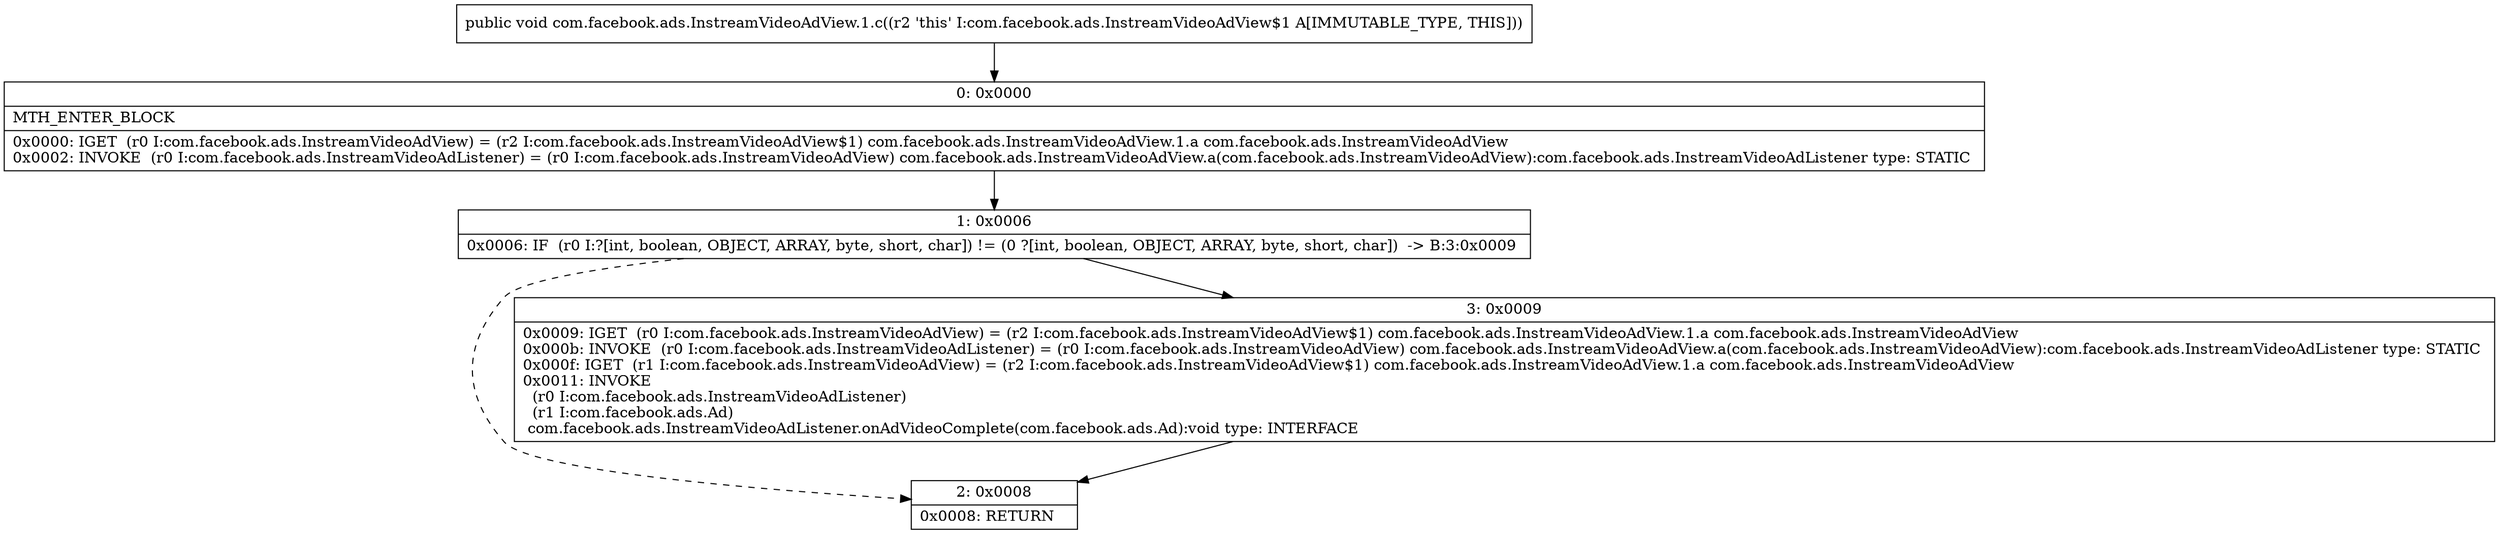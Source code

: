 digraph "CFG forcom.facebook.ads.InstreamVideoAdView.1.c()V" {
Node_0 [shape=record,label="{0\:\ 0x0000|MTH_ENTER_BLOCK\l|0x0000: IGET  (r0 I:com.facebook.ads.InstreamVideoAdView) = (r2 I:com.facebook.ads.InstreamVideoAdView$1) com.facebook.ads.InstreamVideoAdView.1.a com.facebook.ads.InstreamVideoAdView \l0x0002: INVOKE  (r0 I:com.facebook.ads.InstreamVideoAdListener) = (r0 I:com.facebook.ads.InstreamVideoAdView) com.facebook.ads.InstreamVideoAdView.a(com.facebook.ads.InstreamVideoAdView):com.facebook.ads.InstreamVideoAdListener type: STATIC \l}"];
Node_1 [shape=record,label="{1\:\ 0x0006|0x0006: IF  (r0 I:?[int, boolean, OBJECT, ARRAY, byte, short, char]) != (0 ?[int, boolean, OBJECT, ARRAY, byte, short, char])  \-\> B:3:0x0009 \l}"];
Node_2 [shape=record,label="{2\:\ 0x0008|0x0008: RETURN   \l}"];
Node_3 [shape=record,label="{3\:\ 0x0009|0x0009: IGET  (r0 I:com.facebook.ads.InstreamVideoAdView) = (r2 I:com.facebook.ads.InstreamVideoAdView$1) com.facebook.ads.InstreamVideoAdView.1.a com.facebook.ads.InstreamVideoAdView \l0x000b: INVOKE  (r0 I:com.facebook.ads.InstreamVideoAdListener) = (r0 I:com.facebook.ads.InstreamVideoAdView) com.facebook.ads.InstreamVideoAdView.a(com.facebook.ads.InstreamVideoAdView):com.facebook.ads.InstreamVideoAdListener type: STATIC \l0x000f: IGET  (r1 I:com.facebook.ads.InstreamVideoAdView) = (r2 I:com.facebook.ads.InstreamVideoAdView$1) com.facebook.ads.InstreamVideoAdView.1.a com.facebook.ads.InstreamVideoAdView \l0x0011: INVOKE  \l  (r0 I:com.facebook.ads.InstreamVideoAdListener)\l  (r1 I:com.facebook.ads.Ad)\l com.facebook.ads.InstreamVideoAdListener.onAdVideoComplete(com.facebook.ads.Ad):void type: INTERFACE \l}"];
MethodNode[shape=record,label="{public void com.facebook.ads.InstreamVideoAdView.1.c((r2 'this' I:com.facebook.ads.InstreamVideoAdView$1 A[IMMUTABLE_TYPE, THIS])) }"];
MethodNode -> Node_0;
Node_0 -> Node_1;
Node_1 -> Node_2[style=dashed];
Node_1 -> Node_3;
Node_3 -> Node_2;
}

